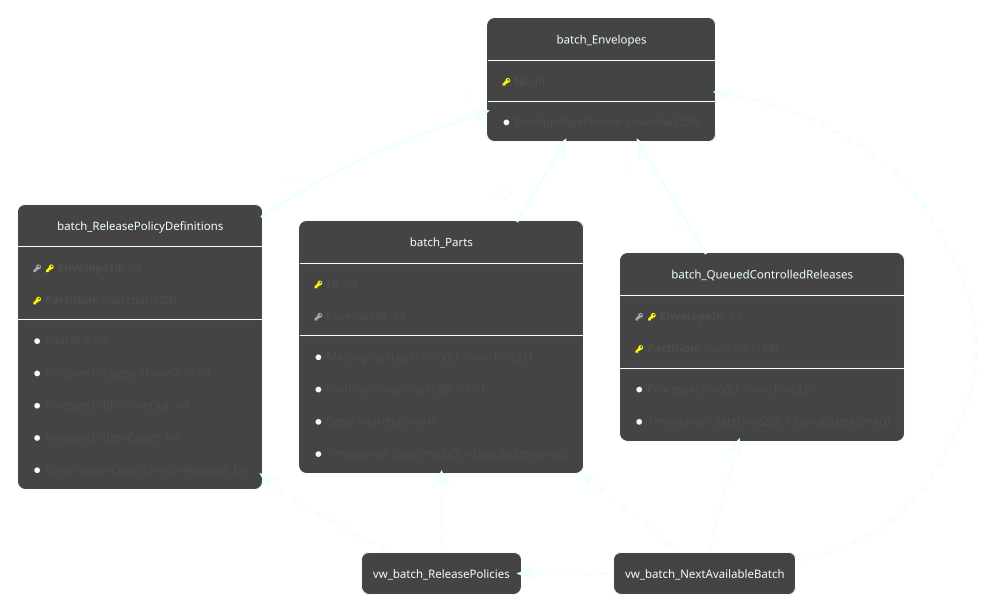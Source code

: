 ﻿@startuml
!theme metal
'skinparam BackgroundColor #333333
'skinparam LineType ortho
skinparam Arrow {
  Color #F0FFFF
  FontColor #F0FFFF
}
skinparam Class {
  BackgroundColor #444444
  BorderColor #F0FFFF
  FontColor #F0FFFF
}
hide circle

!define table(x) class x
!define primary_key(x) {field} <b><color:yellow><&key></color> x</b>
!define foreign_key(x) {field} <color:#aaaaaa><&key></color> x
!define column(x) {method} <color:#f8f8f4><&media-record></color> x

table( batch_Envelopes ) {
  primary_key( Id ): int
  column( EnvelopeSpecName ): nvarchar(256)
}

table( batch_Parts ) {
  primary_key( Id ): int
  foreign_key( EnvelopeId ): int
  'column( EnvironmentTag ): nvarchar(256)
  column( MessagingStepActivityId ): nvarchar(32)
  column( Partition ): nvarchar(128) = ('0')
  column( Data ): nvarchar(max)
  column( Timestamp ): datetime2(0) = (sysutcdatetime())
}

table( batch_QueuedControlledReleases ) {
  foreign_key( primary_key( EnvelopeId )): int
  primary_key( Partition ): nvarchar(128)
  'column( EnvironmentTag ): nvarchar(256)
  column( ProcessActivityId ): nvarchar(32)
  column( Timestamp ): datetime2(0) = (sysutcdatetime())
}

table( batch_ReleasePolicyDefinitions ) {
  foreign_key( primary_key( EnvelopeId )): int
  'column( EnvironmentTag ): nvarchar(256)
  primary_key( Partition ): nvarchar(128)
  column( Enabled ): bit
  column( ReleaseOnElapsedTimeOut ): int
  column( ReleaseOnIdleTimeOut ): int
  column( ReleaseOnItemCount ): int
  column( EnforceItemCountLimitOnRelease ): bit
}

table( vw_batch_ReleasePolicies){
}
hide vw_batch_ReleasePolicies members

table( vw_batch_NextAvailableBatch){
}
hide vw_batch_NextAvailableBatch members

batch_Envelopes "1" <-- "0..*" batch_Parts
batch_Envelopes "1" <-- "0..*" batch_QueuedControlledReleases
batch_Envelopes "1" <-- "0..*" batch_ReleasePolicyDefinitions

vw_batch_ReleasePolicies .u.> batch_Parts
vw_batch_ReleasePolicies .u.> batch_ReleasePolicyDefinitions

vw_batch_NextAvailableBatch .u.> batch_Envelopes
vw_batch_NextAvailableBatch .u.> batch_Parts
vw_batch_NextAvailableBatch .l.> vw_batch_ReleasePolicies
vw_batch_NextAvailableBatch .u.> batch_QueuedControlledReleases

@enduml